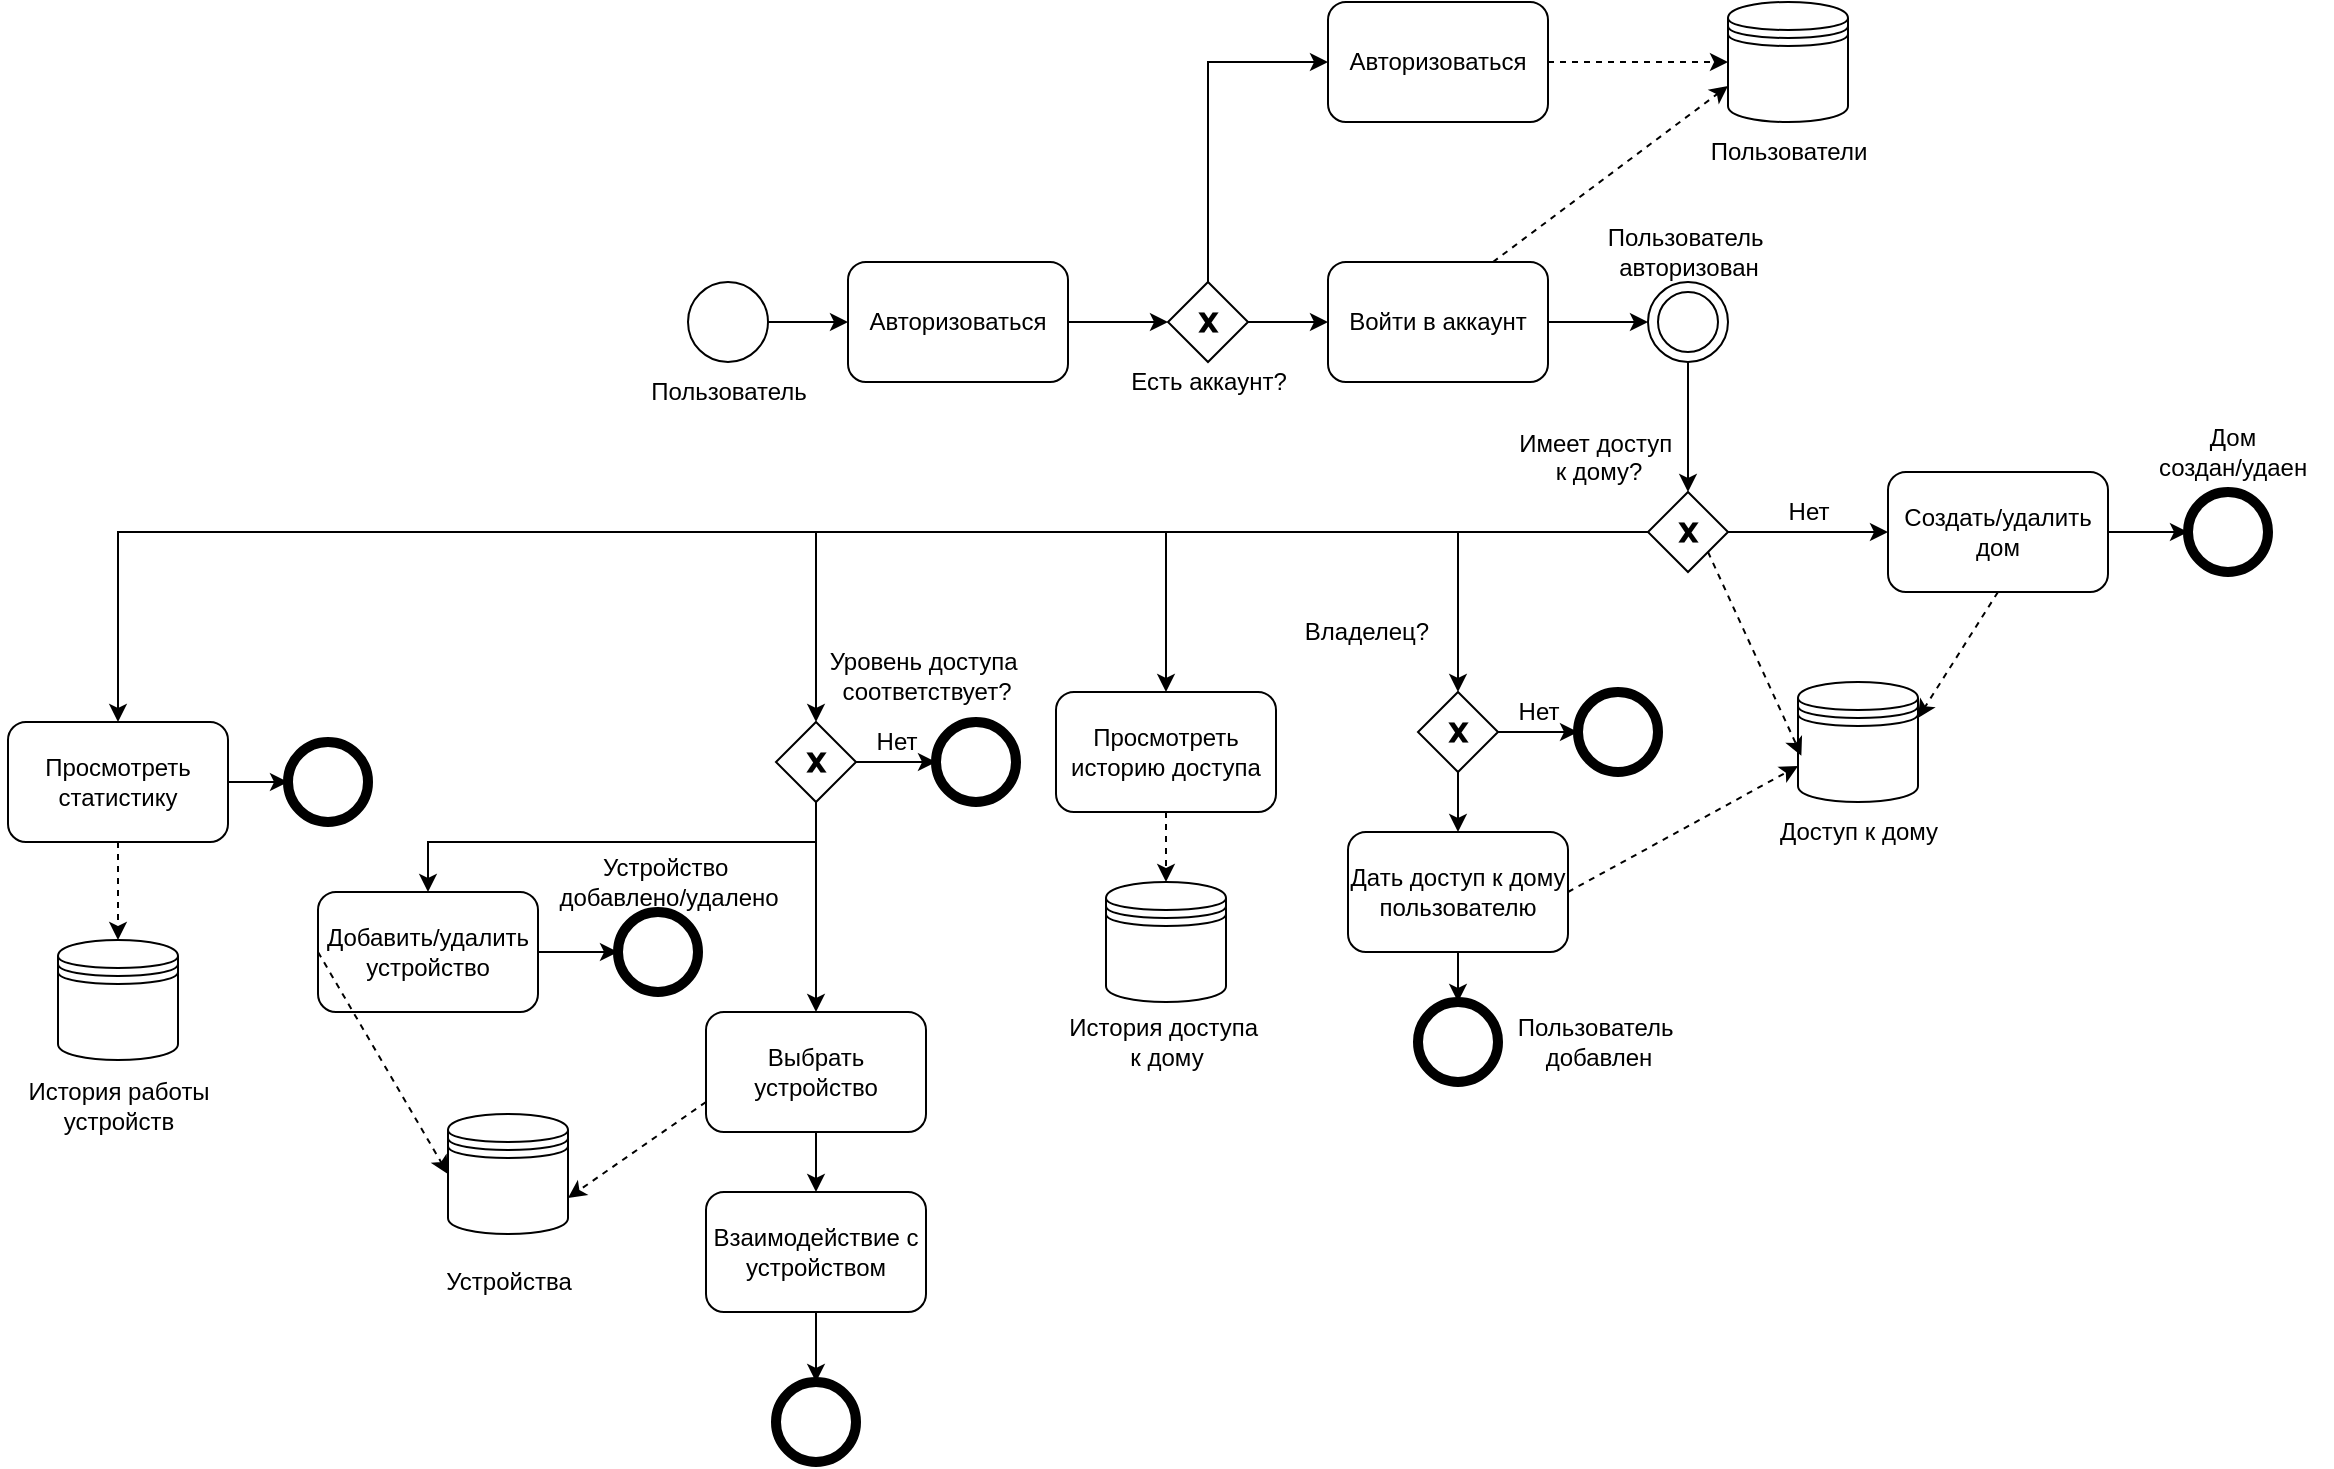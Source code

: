 <mxfile version="24.0.4" type="device">
  <diagram name="Страница — 1" id="08C1_fCpvPPT9sJYmryJ">
    <mxGraphModel dx="2190" dy="924" grid="1" gridSize="9" guides="1" tooltips="1" connect="1" arrows="1" fold="1" page="1" pageScale="1" pageWidth="827" pageHeight="1169" math="0" shadow="0">
      <root>
        <mxCell id="0" />
        <mxCell id="1" parent="0" />
        <mxCell id="429YPqndPADBmkC1ufm4-5" style="edgeStyle=orthogonalEdgeStyle;rounded=0;orthogonalLoop=1;jettySize=auto;html=1;exitX=1;exitY=0.5;exitDx=0;exitDy=0;entryX=0;entryY=0.5;entryDx=0;entryDy=0;" parent="1" source="429YPqndPADBmkC1ufm4-1" target="429YPqndPADBmkC1ufm4-2" edge="1">
          <mxGeometry relative="1" as="geometry" />
        </mxCell>
        <mxCell id="429YPqndPADBmkC1ufm4-1" value="" style="ellipse;whiteSpace=wrap;html=1;aspect=fixed;" parent="1" vertex="1">
          <mxGeometry x="120" y="160" width="40" height="40" as="geometry" />
        </mxCell>
        <mxCell id="429YPqndPADBmkC1ufm4-2" value="Авторизоваться" style="rounded=1;whiteSpace=wrap;html=1;" parent="1" vertex="1">
          <mxGeometry x="200" y="150" width="110" height="60" as="geometry" />
        </mxCell>
        <mxCell id="429YPqndPADBmkC1ufm4-4" value="Пользователь" style="text;html=1;align=center;verticalAlign=middle;resizable=0;points=[];autosize=1;strokeColor=none;fillColor=none;" parent="1" vertex="1">
          <mxGeometry x="90" y="200" width="100" height="30" as="geometry" />
        </mxCell>
        <mxCell id="429YPqndPADBmkC1ufm4-6" value="" style="rhombus;whiteSpace=wrap;html=1;strokeWidth=1;" parent="1" vertex="1">
          <mxGeometry x="360" y="160" width="40" height="40" as="geometry" />
        </mxCell>
        <mxCell id="429YPqndPADBmkC1ufm4-7" value="" style="verticalLabelPosition=bottom;verticalAlign=top;html=1;shape=mxgraph.basic.x;fillColor=#000000;strokeWidth=0;" parent="1" vertex="1">
          <mxGeometry x="375" y="175" width="10" height="10" as="geometry" />
        </mxCell>
        <mxCell id="429YPqndPADBmkC1ufm4-8" value="" style="endArrow=classic;html=1;rounded=0;exitX=1;exitY=0.5;exitDx=0;exitDy=0;entryX=0;entryY=0.5;entryDx=0;entryDy=0;" parent="1" source="429YPqndPADBmkC1ufm4-2" target="429YPqndPADBmkC1ufm4-6" edge="1">
          <mxGeometry width="50" height="50" relative="1" as="geometry">
            <mxPoint x="360" y="270" as="sourcePoint" />
            <mxPoint x="410" y="220" as="targetPoint" />
          </mxGeometry>
        </mxCell>
        <mxCell id="429YPqndPADBmkC1ufm4-9" value="Авторизоваться" style="rounded=1;whiteSpace=wrap;html=1;" parent="1" vertex="1">
          <mxGeometry x="440" y="20" width="110" height="60" as="geometry" />
        </mxCell>
        <mxCell id="429YPqndPADBmkC1ufm4-10" value="" style="endArrow=classic;html=1;rounded=0;exitX=0.5;exitY=0;exitDx=0;exitDy=0;entryX=0;entryY=0.5;entryDx=0;entryDy=0;" parent="1" source="429YPqndPADBmkC1ufm4-6" target="429YPqndPADBmkC1ufm4-9" edge="1">
          <mxGeometry width="50" height="50" relative="1" as="geometry">
            <mxPoint x="360" y="270" as="sourcePoint" />
            <mxPoint x="410" y="220" as="targetPoint" />
            <Array as="points">
              <mxPoint x="380" y="50" />
            </Array>
          </mxGeometry>
        </mxCell>
        <mxCell id="429YPqndPADBmkC1ufm4-11" value="Войти в аккаунт" style="rounded=1;whiteSpace=wrap;html=1;" parent="1" vertex="1">
          <mxGeometry x="440" y="150" width="110" height="60" as="geometry" />
        </mxCell>
        <mxCell id="429YPqndPADBmkC1ufm4-12" value="" style="endArrow=classic;html=1;rounded=0;exitX=1;exitY=0.5;exitDx=0;exitDy=0;entryX=0;entryY=0.5;entryDx=0;entryDy=0;" parent="1" source="429YPqndPADBmkC1ufm4-6" target="429YPqndPADBmkC1ufm4-11" edge="1">
          <mxGeometry width="50" height="50" relative="1" as="geometry">
            <mxPoint x="360" y="270" as="sourcePoint" />
            <mxPoint x="410" y="220" as="targetPoint" />
          </mxGeometry>
        </mxCell>
        <mxCell id="429YPqndPADBmkC1ufm4-14" value="" style="ellipse;whiteSpace=wrap;html=1;aspect=fixed;" parent="1" vertex="1">
          <mxGeometry x="600" y="160" width="40" height="40" as="geometry" />
        </mxCell>
        <mxCell id="429YPqndPADBmkC1ufm4-15" value="" style="ellipse;whiteSpace=wrap;html=1;aspect=fixed;" parent="1" vertex="1">
          <mxGeometry x="605" y="165" width="30" height="30" as="geometry" />
        </mxCell>
        <mxCell id="429YPqndPADBmkC1ufm4-16" value="" style="endArrow=classic;html=1;rounded=0;exitX=1;exitY=0.5;exitDx=0;exitDy=0;entryX=0;entryY=0.5;entryDx=0;entryDy=0;" parent="1" source="429YPqndPADBmkC1ufm4-11" target="429YPqndPADBmkC1ufm4-14" edge="1">
          <mxGeometry width="50" height="50" relative="1" as="geometry">
            <mxPoint x="440" y="260" as="sourcePoint" />
            <mxPoint x="490" y="210" as="targetPoint" />
          </mxGeometry>
        </mxCell>
        <mxCell id="429YPqndPADBmkC1ufm4-17" value="Есть аккаунт?" style="text;html=1;align=center;verticalAlign=middle;resizable=0;points=[];autosize=1;strokeColor=none;fillColor=none;" parent="1" vertex="1">
          <mxGeometry x="330" y="195" width="100" height="30" as="geometry" />
        </mxCell>
        <mxCell id="429YPqndPADBmkC1ufm4-18" value="Пользователь&amp;nbsp;&lt;div&gt;авторизован&lt;/div&gt;" style="text;html=1;align=center;verticalAlign=middle;resizable=0;points=[];autosize=1;strokeColor=none;fillColor=none;" parent="1" vertex="1">
          <mxGeometry x="565" y="125" width="110" height="40" as="geometry" />
        </mxCell>
        <mxCell id="429YPqndPADBmkC1ufm4-19" value="" style="shape=datastore;whiteSpace=wrap;html=1;" parent="1" vertex="1">
          <mxGeometry x="640" y="20" width="60" height="60" as="geometry" />
        </mxCell>
        <mxCell id="429YPqndPADBmkC1ufm4-20" value="Пользователи" style="text;html=1;align=center;verticalAlign=middle;resizable=0;points=[];autosize=1;strokeColor=none;fillColor=none;" parent="1" vertex="1">
          <mxGeometry x="620" y="80" width="100" height="30" as="geometry" />
        </mxCell>
        <mxCell id="429YPqndPADBmkC1ufm4-21" value="" style="endArrow=classic;dashed=1;html=1;rounded=0;entryX=0;entryY=0.7;entryDx=0;entryDy=0;exitX=0.75;exitY=0;exitDx=0;exitDy=0;startArrow=none;startFill=0;endFill=1;" parent="1" source="429YPqndPADBmkC1ufm4-11" target="429YPqndPADBmkC1ufm4-19" edge="1">
          <mxGeometry width="50" height="50" relative="1" as="geometry">
            <mxPoint x="500" y="260" as="sourcePoint" />
            <mxPoint x="550" y="210" as="targetPoint" />
          </mxGeometry>
        </mxCell>
        <mxCell id="429YPqndPADBmkC1ufm4-22" value="" style="endArrow=classic;dashed=1;html=1;rounded=0;entryX=0;entryY=0.5;entryDx=0;entryDy=0;exitX=1;exitY=0.5;exitDx=0;exitDy=0;startArrow=none;startFill=0;endFill=1;" parent="1" source="429YPqndPADBmkC1ufm4-9" target="429YPqndPADBmkC1ufm4-19" edge="1">
          <mxGeometry width="50" height="50" relative="1" as="geometry">
            <mxPoint x="533" y="160" as="sourcePoint" />
            <mxPoint x="645" y="112" as="targetPoint" />
          </mxGeometry>
        </mxCell>
        <mxCell id="429YPqndPADBmkC1ufm4-23" value="" style="rhombus;whiteSpace=wrap;html=1;strokeWidth=1;" parent="1" vertex="1">
          <mxGeometry x="600" y="265" width="40" height="40" as="geometry" />
        </mxCell>
        <mxCell id="429YPqndPADBmkC1ufm4-24" value="" style="verticalLabelPosition=bottom;verticalAlign=top;html=1;shape=mxgraph.basic.x;fillColor=#000000;strokeWidth=0;" parent="1" vertex="1">
          <mxGeometry x="615" y="280" width="10" height="10" as="geometry" />
        </mxCell>
        <mxCell id="429YPqndPADBmkC1ufm4-25" value="" style="endArrow=none;html=1;rounded=0;exitX=0.5;exitY=0;exitDx=0;exitDy=0;entryX=0.5;entryY=1;entryDx=0;entryDy=0;endFill=0;startArrow=classic;startFill=1;" parent="1" source="429YPqndPADBmkC1ufm4-23" target="429YPqndPADBmkC1ufm4-14" edge="1">
          <mxGeometry width="50" height="50" relative="1" as="geometry">
            <mxPoint x="500" y="260" as="sourcePoint" />
            <mxPoint x="550" y="210" as="targetPoint" />
            <Array as="points">
              <mxPoint x="620" y="250" />
            </Array>
          </mxGeometry>
        </mxCell>
        <mxCell id="429YPqndPADBmkC1ufm4-27" value="Имеет доступ&amp;nbsp;&lt;div&gt;к дому?&lt;div&gt;&lt;br&gt;&lt;/div&gt;&lt;/div&gt;" style="text;html=1;align=center;verticalAlign=middle;resizable=0;points=[];autosize=1;strokeColor=none;fillColor=none;" parent="1" vertex="1">
          <mxGeometry x="525" y="225" width="100" height="60" as="geometry" />
        </mxCell>
        <mxCell id="429YPqndPADBmkC1ufm4-30" value="" style="ellipse;whiteSpace=wrap;html=1;aspect=fixed;strokeWidth=5;" parent="1" vertex="1">
          <mxGeometry x="870" y="265" width="40" height="40" as="geometry" />
        </mxCell>
        <mxCell id="429YPqndPADBmkC1ufm4-33" value="Нет" style="text;html=1;align=center;verticalAlign=middle;resizable=0;points=[];autosize=1;strokeColor=none;fillColor=none;" parent="1" vertex="1">
          <mxGeometry x="660" y="260" width="40" height="30" as="geometry" />
        </mxCell>
        <mxCell id="429YPqndPADBmkC1ufm4-34" value="" style="shape=datastore;whiteSpace=wrap;html=1;" parent="1" vertex="1">
          <mxGeometry x="675" y="360" width="60" height="60" as="geometry" />
        </mxCell>
        <mxCell id="429YPqndPADBmkC1ufm4-35" value="Доступ к дому" style="text;html=1;align=center;verticalAlign=middle;resizable=0;points=[];autosize=1;strokeColor=none;fillColor=none;" parent="1" vertex="1">
          <mxGeometry x="655" y="420" width="100" height="30" as="geometry" />
        </mxCell>
        <mxCell id="429YPqndPADBmkC1ufm4-36" value="" style="endArrow=classic;dashed=1;html=1;rounded=0;entryX=0.028;entryY=0.614;entryDx=0;entryDy=0;exitX=1;exitY=1;exitDx=0;exitDy=0;startArrow=none;startFill=0;endFill=1;entryPerimeter=0;" parent="1" source="429YPqndPADBmkC1ufm4-23" target="429YPqndPADBmkC1ufm4-34" edge="1">
          <mxGeometry width="50" height="50" relative="1" as="geometry">
            <mxPoint x="533" y="160" as="sourcePoint" />
            <mxPoint x="650" y="72" as="targetPoint" />
          </mxGeometry>
        </mxCell>
        <mxCell id="429YPqndPADBmkC1ufm4-37" value="Просмотреть статистику" style="rounded=1;whiteSpace=wrap;html=1;" parent="1" vertex="1">
          <mxGeometry x="-220" y="380" width="110" height="60" as="geometry" />
        </mxCell>
        <mxCell id="429YPqndPADBmkC1ufm4-38" value="Просмотреть историю доступа" style="rounded=1;whiteSpace=wrap;html=1;" parent="1" vertex="1">
          <mxGeometry x="304" y="365" width="110" height="60" as="geometry" />
        </mxCell>
        <mxCell id="429YPqndPADBmkC1ufm4-41" value="Выбрать устройство" style="rounded=1;whiteSpace=wrap;html=1;" parent="1" vertex="1">
          <mxGeometry x="129" y="525" width="110" height="60" as="geometry" />
        </mxCell>
        <mxCell id="429YPqndPADBmkC1ufm4-42" value="" style="endArrow=classic;html=1;rounded=0;entryX=0.5;entryY=0;entryDx=0;entryDy=0;exitX=0;exitY=0.5;exitDx=0;exitDy=0;" parent="1" source="429YPqndPADBmkC1ufm4-23" target="429YPqndPADBmkC1ufm4-38" edge="1">
          <mxGeometry width="50" height="50" relative="1" as="geometry">
            <mxPoint x="420" y="390" as="sourcePoint" />
            <mxPoint x="470" y="340" as="targetPoint" />
            <Array as="points">
              <mxPoint x="535" y="285" />
              <mxPoint x="359" y="285" />
            </Array>
          </mxGeometry>
        </mxCell>
        <mxCell id="429YPqndPADBmkC1ufm4-43" value="" style="endArrow=classic;dashed=1;html=1;rounded=0;entryX=0.5;entryY=0;entryDx=0;entryDy=0;exitX=0.5;exitY=1;exitDx=0;exitDy=0;startArrow=none;startFill=0;endFill=1;" parent="1" source="429YPqndPADBmkC1ufm4-38" target="429YPqndPADBmkC1ufm4-44" edge="1">
          <mxGeometry width="50" height="50" relative="1" as="geometry">
            <mxPoint x="188" y="540" as="sourcePoint" />
            <mxPoint x="235" y="602" as="targetPoint" />
          </mxGeometry>
        </mxCell>
        <mxCell id="429YPqndPADBmkC1ufm4-44" value="" style="shape=datastore;whiteSpace=wrap;html=1;" parent="1" vertex="1">
          <mxGeometry x="329" y="460" width="60" height="60" as="geometry" />
        </mxCell>
        <mxCell id="429YPqndPADBmkC1ufm4-45" value="История доступа&amp;nbsp;&lt;div&gt;к дому&lt;/div&gt;" style="text;html=1;align=center;verticalAlign=middle;resizable=0;points=[];autosize=1;strokeColor=none;fillColor=none;" parent="1" vertex="1">
          <mxGeometry x="299" y="520" width="120" height="40" as="geometry" />
        </mxCell>
        <mxCell id="429YPqndPADBmkC1ufm4-46" value="" style="rhombus;whiteSpace=wrap;html=1;strokeWidth=1;" parent="1" vertex="1">
          <mxGeometry x="485" y="365" width="40" height="40" as="geometry" />
        </mxCell>
        <mxCell id="429YPqndPADBmkC1ufm4-48" value="" style="verticalLabelPosition=bottom;verticalAlign=top;html=1;shape=mxgraph.basic.x;fillColor=#000000;strokeWidth=0;" parent="1" vertex="1">
          <mxGeometry x="500" y="380" width="10" height="10" as="geometry" />
        </mxCell>
        <mxCell id="429YPqndPADBmkC1ufm4-49" value="" style="endArrow=classic;html=1;rounded=0;entryX=0.5;entryY=0;entryDx=0;entryDy=0;exitX=0;exitY=0.5;exitDx=0;exitDy=0;" parent="1" source="429YPqndPADBmkC1ufm4-23" target="429YPqndPADBmkC1ufm4-46" edge="1">
          <mxGeometry width="50" height="50" relative="1" as="geometry">
            <mxPoint x="400" y="390" as="sourcePoint" />
            <mxPoint x="450" y="340" as="targetPoint" />
            <Array as="points">
              <mxPoint x="505" y="285" />
            </Array>
          </mxGeometry>
        </mxCell>
        <mxCell id="429YPqndPADBmkC1ufm4-50" value="Владелец?" style="text;html=1;align=center;verticalAlign=middle;resizable=0;points=[];autosize=1;strokeColor=none;fillColor=none;" parent="1" vertex="1">
          <mxGeometry x="414" y="320" width="90" height="30" as="geometry" />
        </mxCell>
        <mxCell id="429YPqndPADBmkC1ufm4-51" value="" style="ellipse;whiteSpace=wrap;html=1;aspect=fixed;strokeWidth=5;" parent="1" vertex="1">
          <mxGeometry x="565" y="365" width="40" height="40" as="geometry" />
        </mxCell>
        <mxCell id="b2kKgzR0onRFa4hh5nwq-1" value="" style="endArrow=classic;html=1;rounded=0;entryX=0;entryY=0.5;entryDx=0;entryDy=0;" parent="1" target="429YPqndPADBmkC1ufm4-51" edge="1">
          <mxGeometry width="50" height="50" relative="1" as="geometry">
            <mxPoint x="525" y="385" as="sourcePoint" />
            <mxPoint x="625" y="335" as="targetPoint" />
          </mxGeometry>
        </mxCell>
        <mxCell id="b2kKgzR0onRFa4hh5nwq-2" value="Нет" style="text;html=1;align=center;verticalAlign=middle;resizable=0;points=[];autosize=1;strokeColor=none;fillColor=none;" parent="1" vertex="1">
          <mxGeometry x="525" y="360" width="40" height="30" as="geometry" />
        </mxCell>
        <mxCell id="b2kKgzR0onRFa4hh5nwq-3" value="Дать доступ к дому пользователю" style="rounded=1;whiteSpace=wrap;html=1;" parent="1" vertex="1">
          <mxGeometry x="450" y="435" width="110" height="60" as="geometry" />
        </mxCell>
        <mxCell id="b2kKgzR0onRFa4hh5nwq-4" value="" style="endArrow=classic;html=1;rounded=0;exitX=0.5;exitY=1;exitDx=0;exitDy=0;entryX=0.5;entryY=0;entryDx=0;entryDy=0;" parent="1" source="429YPqndPADBmkC1ufm4-46" target="b2kKgzR0onRFa4hh5nwq-3" edge="1">
          <mxGeometry width="50" height="50" relative="1" as="geometry">
            <mxPoint x="575" y="445" as="sourcePoint" />
            <mxPoint x="625" y="395" as="targetPoint" />
          </mxGeometry>
        </mxCell>
        <mxCell id="b2kKgzR0onRFa4hh5nwq-5" value="" style="endArrow=classic;dashed=1;html=1;rounded=0;entryX=0;entryY=0.7;entryDx=0;entryDy=0;exitX=1;exitY=0.5;exitDx=0;exitDy=0;startArrow=none;startFill=0;endFill=1;" parent="1" source="b2kKgzR0onRFa4hh5nwq-3" target="429YPqndPADBmkC1ufm4-34" edge="1">
          <mxGeometry width="50" height="50" relative="1" as="geometry">
            <mxPoint x="640" y="305" as="sourcePoint" />
            <mxPoint x="687" y="367" as="targetPoint" />
          </mxGeometry>
        </mxCell>
        <mxCell id="b2kKgzR0onRFa4hh5nwq-7" value="" style="rhombus;whiteSpace=wrap;html=1;strokeWidth=1;" parent="1" vertex="1">
          <mxGeometry x="164" y="380" width="40" height="40" as="geometry" />
        </mxCell>
        <mxCell id="b2kKgzR0onRFa4hh5nwq-8" value="" style="verticalLabelPosition=bottom;verticalAlign=top;html=1;shape=mxgraph.basic.x;fillColor=#000000;strokeWidth=0;" parent="1" vertex="1">
          <mxGeometry x="179" y="395" width="10" height="10" as="geometry" />
        </mxCell>
        <mxCell id="b2kKgzR0onRFa4hh5nwq-9" value="&lt;br&gt;&lt;div&gt;Уровень доступа&amp;nbsp;&lt;/div&gt;&lt;div&gt;соответствует?&lt;/div&gt;" style="text;html=1;align=center;verticalAlign=middle;resizable=0;points=[];autosize=1;strokeColor=none;fillColor=none;" parent="1" vertex="1">
          <mxGeometry x="179" y="320" width="120" height="60" as="geometry" />
        </mxCell>
        <mxCell id="b2kKgzR0onRFa4hh5nwq-10" value="" style="ellipse;whiteSpace=wrap;html=1;aspect=fixed;strokeWidth=5;" parent="1" vertex="1">
          <mxGeometry x="244" y="380" width="40" height="40" as="geometry" />
        </mxCell>
        <mxCell id="b2kKgzR0onRFa4hh5nwq-11" value="" style="endArrow=classic;html=1;rounded=0;entryX=0;entryY=0.5;entryDx=0;entryDy=0;" parent="1" target="b2kKgzR0onRFa4hh5nwq-10" edge="1">
          <mxGeometry width="50" height="50" relative="1" as="geometry">
            <mxPoint x="204" y="400" as="sourcePoint" />
            <mxPoint x="304" y="350" as="targetPoint" />
          </mxGeometry>
        </mxCell>
        <mxCell id="b2kKgzR0onRFa4hh5nwq-12" value="Нет" style="text;html=1;align=center;verticalAlign=middle;resizable=0;points=[];autosize=1;strokeColor=none;fillColor=none;" parent="1" vertex="1">
          <mxGeometry x="204" y="375" width="40" height="30" as="geometry" />
        </mxCell>
        <mxCell id="b2kKgzR0onRFa4hh5nwq-13" value="" style="endArrow=classic;html=1;rounded=0;exitX=0;exitY=0.5;exitDx=0;exitDy=0;entryX=0.5;entryY=0;entryDx=0;entryDy=0;" parent="1" source="429YPqndPADBmkC1ufm4-23" target="b2kKgzR0onRFa4hh5nwq-7" edge="1">
          <mxGeometry width="50" height="50" relative="1" as="geometry">
            <mxPoint x="200" y="470" as="sourcePoint" />
            <mxPoint x="250" y="420" as="targetPoint" />
            <Array as="points">
              <mxPoint x="184" y="285" />
            </Array>
          </mxGeometry>
        </mxCell>
        <mxCell id="b2kKgzR0onRFa4hh5nwq-14" value="Взаимодействие с устройством" style="rounded=1;whiteSpace=wrap;html=1;" parent="1" vertex="1">
          <mxGeometry x="129" y="615" width="110" height="60" as="geometry" />
        </mxCell>
        <mxCell id="b2kKgzR0onRFa4hh5nwq-15" value="" style="endArrow=classic;html=1;rounded=0;exitX=0.5;exitY=1;exitDx=0;exitDy=0;entryX=0.5;entryY=0;entryDx=0;entryDy=0;" parent="1" source="b2kKgzR0onRFa4hh5nwq-7" target="429YPqndPADBmkC1ufm4-41" edge="1">
          <mxGeometry width="50" height="50" relative="1" as="geometry">
            <mxPoint x="329" y="455" as="sourcePoint" />
            <mxPoint x="379" y="405" as="targetPoint" />
          </mxGeometry>
        </mxCell>
        <mxCell id="b2kKgzR0onRFa4hh5nwq-16" value="" style="endArrow=classic;html=1;rounded=0;exitX=0.5;exitY=1;exitDx=0;exitDy=0;entryX=0.5;entryY=0;entryDx=0;entryDy=0;" parent="1" source="429YPqndPADBmkC1ufm4-41" target="b2kKgzR0onRFa4hh5nwq-14" edge="1">
          <mxGeometry width="50" height="50" relative="1" as="geometry">
            <mxPoint x="329" y="535" as="sourcePoint" />
            <mxPoint x="379" y="485" as="targetPoint" />
          </mxGeometry>
        </mxCell>
        <mxCell id="b2kKgzR0onRFa4hh5nwq-17" value="" style="shape=datastore;whiteSpace=wrap;html=1;" parent="1" vertex="1">
          <mxGeometry y="576" width="60" height="60" as="geometry" />
        </mxCell>
        <mxCell id="b2kKgzR0onRFa4hh5nwq-18" value="Устройства" style="text;html=1;align=center;verticalAlign=middle;resizable=0;points=[];autosize=1;strokeColor=none;fillColor=none;" parent="1" vertex="1">
          <mxGeometry x="-15" y="645" width="90" height="30" as="geometry" />
        </mxCell>
        <mxCell id="b2kKgzR0onRFa4hh5nwq-19" value="" style="endArrow=classic;html=1;rounded=0;exitX=0;exitY=0.5;exitDx=0;exitDy=0;entryX=0.5;entryY=0;entryDx=0;entryDy=0;" parent="1" source="429YPqndPADBmkC1ufm4-23" target="429YPqndPADBmkC1ufm4-37" edge="1">
          <mxGeometry width="50" height="50" relative="1" as="geometry">
            <mxPoint x="280" y="420" as="sourcePoint" />
            <mxPoint x="330" y="370" as="targetPoint" />
            <Array as="points">
              <mxPoint x="-165" y="285" />
            </Array>
          </mxGeometry>
        </mxCell>
        <mxCell id="b2kKgzR0onRFa4hh5nwq-21" value="" style="endArrow=classic;dashed=1;html=1;rounded=0;entryX=1;entryY=0.7;entryDx=0;entryDy=0;exitX=0;exitY=0.75;exitDx=0;exitDy=0;startArrow=none;startFill=0;endFill=1;" parent="1" source="429YPqndPADBmkC1ufm4-41" target="b2kKgzR0onRFa4hh5nwq-17" edge="1">
          <mxGeometry width="50" height="50" relative="1" as="geometry">
            <mxPoint x="-70" y="490" as="sourcePoint" />
            <mxPoint x="180" y="495" as="targetPoint" />
          </mxGeometry>
        </mxCell>
        <mxCell id="b2kKgzR0onRFa4hh5nwq-44" value="" style="ellipse;whiteSpace=wrap;html=1;aspect=fixed;strokeWidth=5;" parent="1" vertex="1">
          <mxGeometry x="485" y="520" width="40" height="40" as="geometry" />
        </mxCell>
        <mxCell id="b2kKgzR0onRFa4hh5nwq-45" value="" style="endArrow=classic;html=1;rounded=0;entryX=0.5;entryY=0;entryDx=0;entryDy=0;exitX=0.5;exitY=1;exitDx=0;exitDy=0;" parent="1" source="b2kKgzR0onRFa4hh5nwq-3" target="b2kKgzR0onRFa4hh5nwq-44" edge="1">
          <mxGeometry width="50" height="50" relative="1" as="geometry">
            <mxPoint x="260" y="500" as="sourcePoint" />
            <mxPoint x="310" y="450" as="targetPoint" />
          </mxGeometry>
        </mxCell>
        <mxCell id="b2kKgzR0onRFa4hh5nwq-46" value="Пользователь&amp;nbsp;&lt;div&gt;добавлен&lt;/div&gt;" style="text;html=1;align=center;verticalAlign=middle;resizable=0;points=[];autosize=1;strokeColor=none;fillColor=none;" parent="1" vertex="1">
          <mxGeometry x="520" y="520" width="110" height="40" as="geometry" />
        </mxCell>
        <mxCell id="b2kKgzR0onRFa4hh5nwq-47" value="" style="ellipse;whiteSpace=wrap;html=1;aspect=fixed;strokeWidth=5;" parent="1" vertex="1">
          <mxGeometry x="-80" y="390" width="40" height="40" as="geometry" />
        </mxCell>
        <mxCell id="b2kKgzR0onRFa4hh5nwq-49" value="" style="endArrow=classic;html=1;rounded=0;exitX=1;exitY=0.5;exitDx=0;exitDy=0;entryX=0;entryY=0.5;entryDx=0;entryDy=0;" parent="1" source="429YPqndPADBmkC1ufm4-37" target="b2kKgzR0onRFa4hh5nwq-47" edge="1">
          <mxGeometry width="50" height="50" relative="1" as="geometry">
            <mxPoint x="-40" y="525" as="sourcePoint" />
            <mxPoint x="10" y="475" as="targetPoint" />
          </mxGeometry>
        </mxCell>
        <mxCell id="b2kKgzR0onRFa4hh5nwq-53" value="" style="ellipse;whiteSpace=wrap;html=1;aspect=fixed;strokeWidth=5;" parent="1" vertex="1">
          <mxGeometry x="164" y="710" width="40" height="40" as="geometry" />
        </mxCell>
        <mxCell id="b2kKgzR0onRFa4hh5nwq-54" value="" style="endArrow=classic;html=1;rounded=0;entryX=0.5;entryY=0;entryDx=0;entryDy=0;exitX=0.5;exitY=1;exitDx=0;exitDy=0;" parent="1" source="b2kKgzR0onRFa4hh5nwq-14" target="b2kKgzR0onRFa4hh5nwq-53" edge="1">
          <mxGeometry width="50" height="50" relative="1" as="geometry">
            <mxPoint x="184" y="670" as="sourcePoint" />
            <mxPoint x="239" y="630" as="targetPoint" />
          </mxGeometry>
        </mxCell>
        <mxCell id="b2kKgzR0onRFa4hh5nwq-55" value="Добавить/удалить устройство" style="rounded=1;whiteSpace=wrap;html=1;" parent="1" vertex="1">
          <mxGeometry x="-65" y="465" width="110" height="60" as="geometry" />
        </mxCell>
        <mxCell id="b2kKgzR0onRFa4hh5nwq-56" value="" style="endArrow=classic;html=1;rounded=0;entryX=0.5;entryY=0;entryDx=0;entryDy=0;exitX=0.5;exitY=1;exitDx=0;exitDy=0;" parent="1" source="b2kKgzR0onRFa4hh5nwq-7" target="b2kKgzR0onRFa4hh5nwq-55" edge="1">
          <mxGeometry width="50" height="50" relative="1" as="geometry">
            <mxPoint x="-40" y="560" as="sourcePoint" />
            <mxPoint x="10" y="510" as="targetPoint" />
            <Array as="points">
              <mxPoint x="184" y="440" />
              <mxPoint x="135" y="440" />
              <mxPoint x="-10" y="440" />
            </Array>
          </mxGeometry>
        </mxCell>
        <mxCell id="b2kKgzR0onRFa4hh5nwq-57" value="" style="ellipse;whiteSpace=wrap;html=1;aspect=fixed;strokeWidth=5;" parent="1" vertex="1">
          <mxGeometry x="85" y="475" width="40" height="40" as="geometry" />
        </mxCell>
        <mxCell id="b2kKgzR0onRFa4hh5nwq-59" value="" style="endArrow=classic;html=1;rounded=0;exitX=1;exitY=0.5;exitDx=0;exitDy=0;entryX=0;entryY=0.5;entryDx=0;entryDy=0;" parent="1" source="b2kKgzR0onRFa4hh5nwq-55" target="b2kKgzR0onRFa4hh5nwq-57" edge="1">
          <mxGeometry width="50" height="50" relative="1" as="geometry">
            <mxPoint x="35" y="540" as="sourcePoint" />
            <mxPoint x="85" y="490" as="targetPoint" />
          </mxGeometry>
        </mxCell>
        <mxCell id="b2kKgzR0onRFa4hh5nwq-60" value="Устройство&amp;nbsp;&lt;div&gt;добавлено/удалено&lt;/div&gt;" style="text;html=1;align=center;verticalAlign=middle;resizable=0;points=[];autosize=1;strokeColor=none;fillColor=none;" parent="1" vertex="1">
          <mxGeometry x="45" y="440" width="130" height="40" as="geometry" />
        </mxCell>
        <mxCell id="b2kKgzR0onRFa4hh5nwq-61" value="" style="endArrow=classic;dashed=1;html=1;rounded=0;entryX=0;entryY=0.5;entryDx=0;entryDy=0;exitX=0;exitY=0.5;exitDx=0;exitDy=0;startArrow=none;startFill=0;endFill=1;" parent="1" source="b2kKgzR0onRFa4hh5nwq-55" target="b2kKgzR0onRFa4hh5nwq-17" edge="1">
          <mxGeometry width="50" height="50" relative="1" as="geometry">
            <mxPoint x="90" y="580" as="sourcePoint" />
            <mxPoint x="-165" y="547" as="targetPoint" />
          </mxGeometry>
        </mxCell>
        <mxCell id="b2kKgzR0onRFa4hh5nwq-62" value="Создать/удалить дом" style="rounded=1;whiteSpace=wrap;html=1;" parent="1" vertex="1">
          <mxGeometry x="720" y="255" width="110" height="60" as="geometry" />
        </mxCell>
        <mxCell id="b2kKgzR0onRFa4hh5nwq-64" value="" style="endArrow=classic;html=1;rounded=0;entryX=0;entryY=0.5;entryDx=0;entryDy=0;exitX=1;exitY=0.5;exitDx=0;exitDy=0;" parent="1" source="429YPqndPADBmkC1ufm4-23" target="b2kKgzR0onRFa4hh5nwq-62" edge="1">
          <mxGeometry width="50" height="50" relative="1" as="geometry">
            <mxPoint x="510" y="430" as="sourcePoint" />
            <mxPoint x="560" y="380" as="targetPoint" />
          </mxGeometry>
        </mxCell>
        <mxCell id="b2kKgzR0onRFa4hh5nwq-65" value="" style="endArrow=classic;html=1;rounded=0;entryX=0;entryY=0.5;entryDx=0;entryDy=0;exitX=1;exitY=0.5;exitDx=0;exitDy=0;" parent="1" source="b2kKgzR0onRFa4hh5nwq-62" target="429YPqndPADBmkC1ufm4-30" edge="1">
          <mxGeometry width="50" height="50" relative="1" as="geometry">
            <mxPoint x="510" y="430" as="sourcePoint" />
            <mxPoint x="560" y="380" as="targetPoint" />
          </mxGeometry>
        </mxCell>
        <mxCell id="b2kKgzR0onRFa4hh5nwq-66" value="Дом&lt;div&gt;создан/удаен&lt;/div&gt;" style="text;html=1;align=center;verticalAlign=middle;resizable=0;points=[];autosize=1;strokeColor=none;fillColor=none;" parent="1" vertex="1">
          <mxGeometry x="842" y="225" width="100" height="40" as="geometry" />
        </mxCell>
        <mxCell id="b2kKgzR0onRFa4hh5nwq-67" value="" style="endArrow=classic;dashed=1;html=1;rounded=0;entryX=1;entryY=0.3;entryDx=0;entryDy=0;exitX=0.5;exitY=1;exitDx=0;exitDy=0;startArrow=none;startFill=0;endFill=1;" parent="1" source="b2kKgzR0onRFa4hh5nwq-62" target="429YPqndPADBmkC1ufm4-34" edge="1">
          <mxGeometry width="50" height="50" relative="1" as="geometry">
            <mxPoint x="640" y="305" as="sourcePoint" />
            <mxPoint x="687" y="407" as="targetPoint" />
          </mxGeometry>
        </mxCell>
        <mxCell id="b2kKgzR0onRFa4hh5nwq-68" value="" style="shape=datastore;whiteSpace=wrap;html=1;" parent="1" vertex="1">
          <mxGeometry x="-195" y="489" width="60" height="60" as="geometry" />
        </mxCell>
        <mxCell id="b2kKgzR0onRFa4hh5nwq-69" value="История работы&lt;div&gt;устройств&lt;/div&gt;" style="text;html=1;align=center;verticalAlign=middle;resizable=0;points=[];autosize=1;strokeColor=none;fillColor=none;" parent="1" vertex="1">
          <mxGeometry x="-223.5" y="549" width="117" height="45" as="geometry" />
        </mxCell>
        <mxCell id="b2kKgzR0onRFa4hh5nwq-70" value="" style="endArrow=classic;dashed=1;html=1;rounded=0;entryX=0.5;entryY=0;entryDx=0;entryDy=0;exitX=0.5;exitY=1;exitDx=0;exitDy=0;startArrow=none;startFill=0;endFill=1;" parent="1" source="429YPqndPADBmkC1ufm4-37" target="b2kKgzR0onRFa4hh5nwq-68" edge="1">
          <mxGeometry width="50" height="50" relative="1" as="geometry">
            <mxPoint x="-56" y="504" as="sourcePoint" />
            <mxPoint x="-120" y="714" as="targetPoint" />
          </mxGeometry>
        </mxCell>
      </root>
    </mxGraphModel>
  </diagram>
</mxfile>
